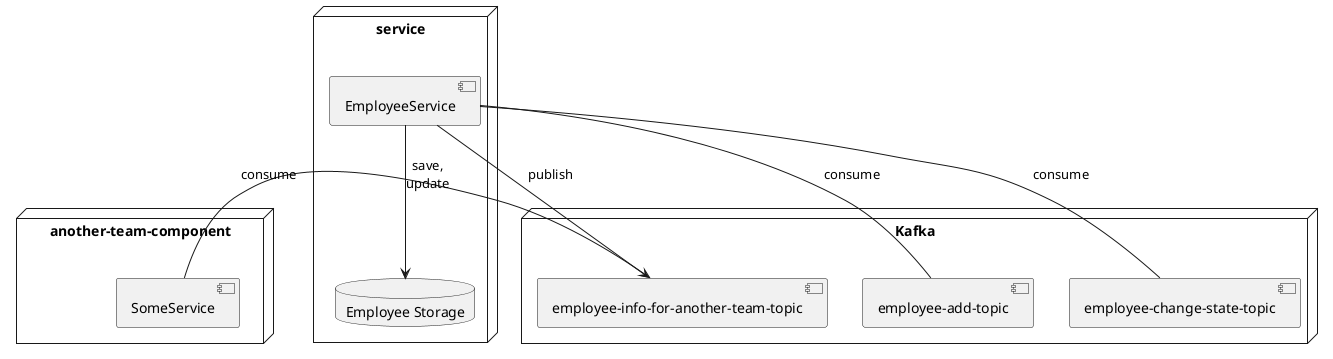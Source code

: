 @startuml

node "another-team-component" {
  [SomeService]
}

node "service" {
    [EmployeeService]
    database "Employee Storage"
}

node "Kafka" {
  [employee-info-for-another-team-topic]
  [employee-add-topic]
  [employee-change-state-topic]
}

[SomeService] - [employee-info-for-another-team-topic] : consume
[EmployeeService] --> [employee-info-for-another-team-topic] : publish
[EmployeeService] - [employee-add-topic] : consume
[EmployeeService] - [employee-change-state-topic] : consume
[EmployeeService] --> [Employee Storage] : save,\nupdate

@enduml